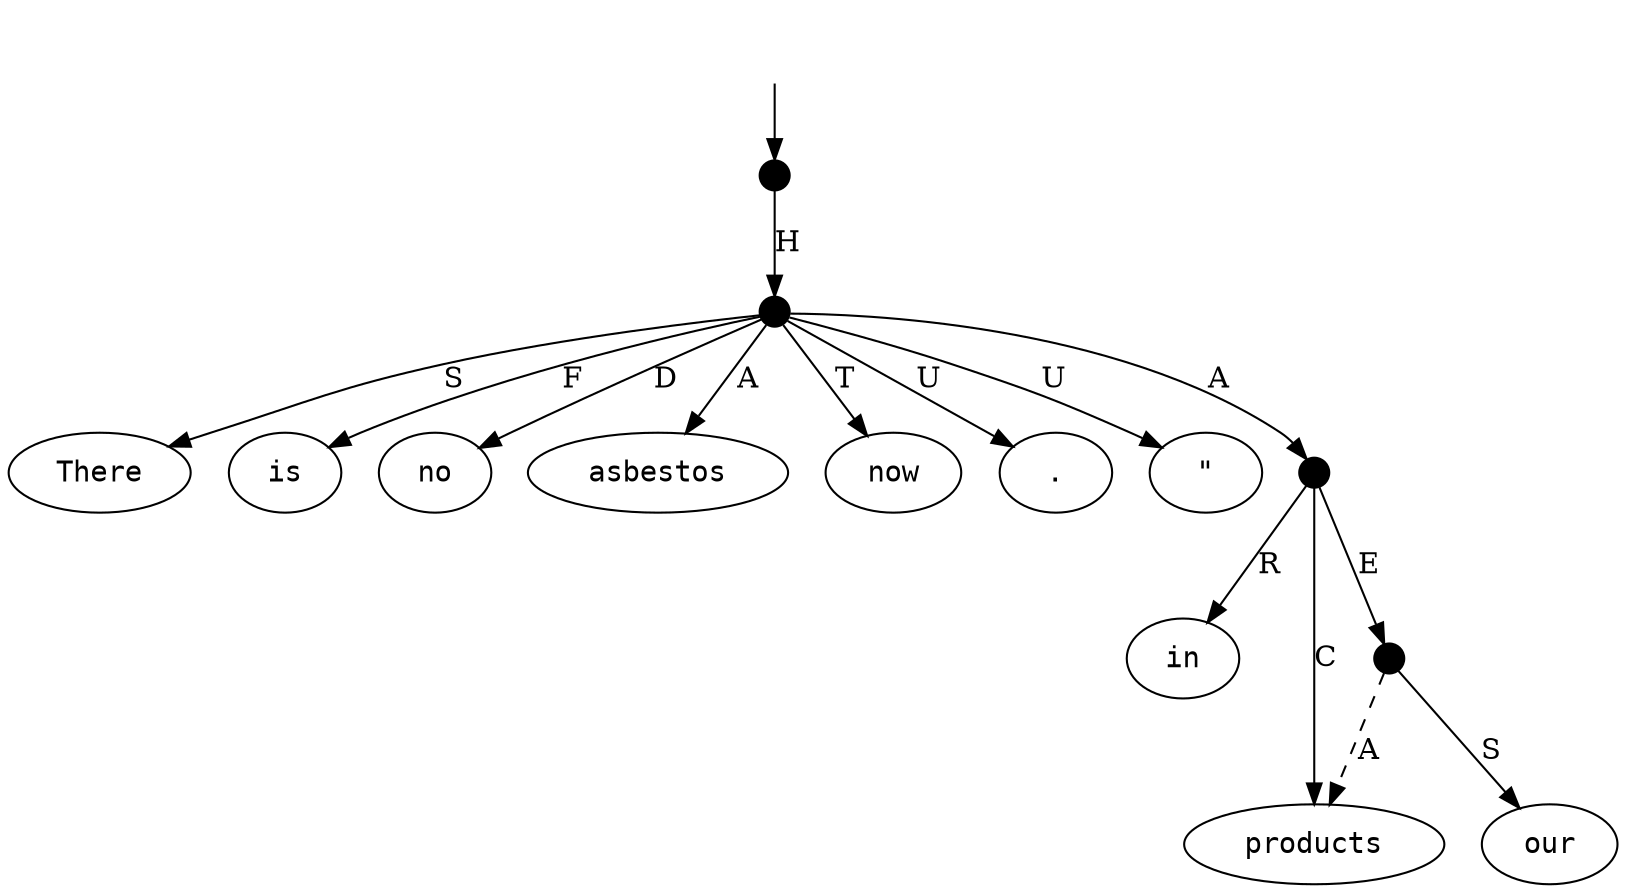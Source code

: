 digraph "20003007" {
  top [ style=invis ];
  top -> 10;
  0 [ label=<<table align="center" border="0" cellspacing="0"><tr><td colspan="2"><font face="Courier">There</font></td></tr></table>> ];
  1 [ label=<<table align="center" border="0" cellspacing="0"><tr><td colspan="2"><font face="Courier">is</font></td></tr></table>> ];
  2 [ label=<<table align="center" border="0" cellspacing="0"><tr><td colspan="2"><font face="Courier">no</font></td></tr></table>> ];
  3 [ label=<<table align="center" border="0" cellspacing="0"><tr><td colspan="2"><font face="Courier">asbestos</font></td></tr></table>> ];
  4 [ label=<<table align="center" border="0" cellspacing="0"><tr><td colspan="2"><font face="Courier">in</font></td></tr></table>> ];
  5 [ label=<<table align="center" border="0" cellspacing="0"><tr><td colspan="2"><font face="Courier">our</font></td></tr></table>> ];
  6 [ label=<<table align="center" border="0" cellspacing="0"><tr><td colspan="2"><font face="Courier">products</font></td></tr></table>> ];
  7 [ label=<<table align="center" border="0" cellspacing="0"><tr><td colspan="2"><font face="Courier">now</font></td></tr></table>> ];
  8 [ label=<<table align="center" border="0" cellspacing="0"><tr><td colspan="2"><font face="Courier">.</font></td></tr></table>> ];
  9 [ label=<<table align="center" border="0" cellspacing="0"><tr><td colspan="2"><font face="Courier">&quot;</font></td></tr></table>> ];
  10 [ shape=point, width=0.2 ];
  11 [ shape=point, width=0.2 ];
  12 [ shape=point, width=0.2 ];
  13 [ shape=point, width=0.2 ];
  11 -> 1 [ label="F" ];
  11 -> 7 [ label="T" ];
  11 -> 9 [ label="U" ];
  10 -> 11 [ label="H" ];
  12 -> 6 [ label="C" ];
  11 -> 12 [ label="A" ];
  11 -> 2 [ label="D" ];
  13 -> 6 [ label="A", style=dashed ];
  12 -> 4 [ label="R" ];
  11 -> 8 [ label="U" ];
  11 -> 0 [ label="S" ];
  12 -> 13 [ label="E" ];
  13 -> 5 [ label="S" ];
  11 -> 3 [ label="A" ];
}

